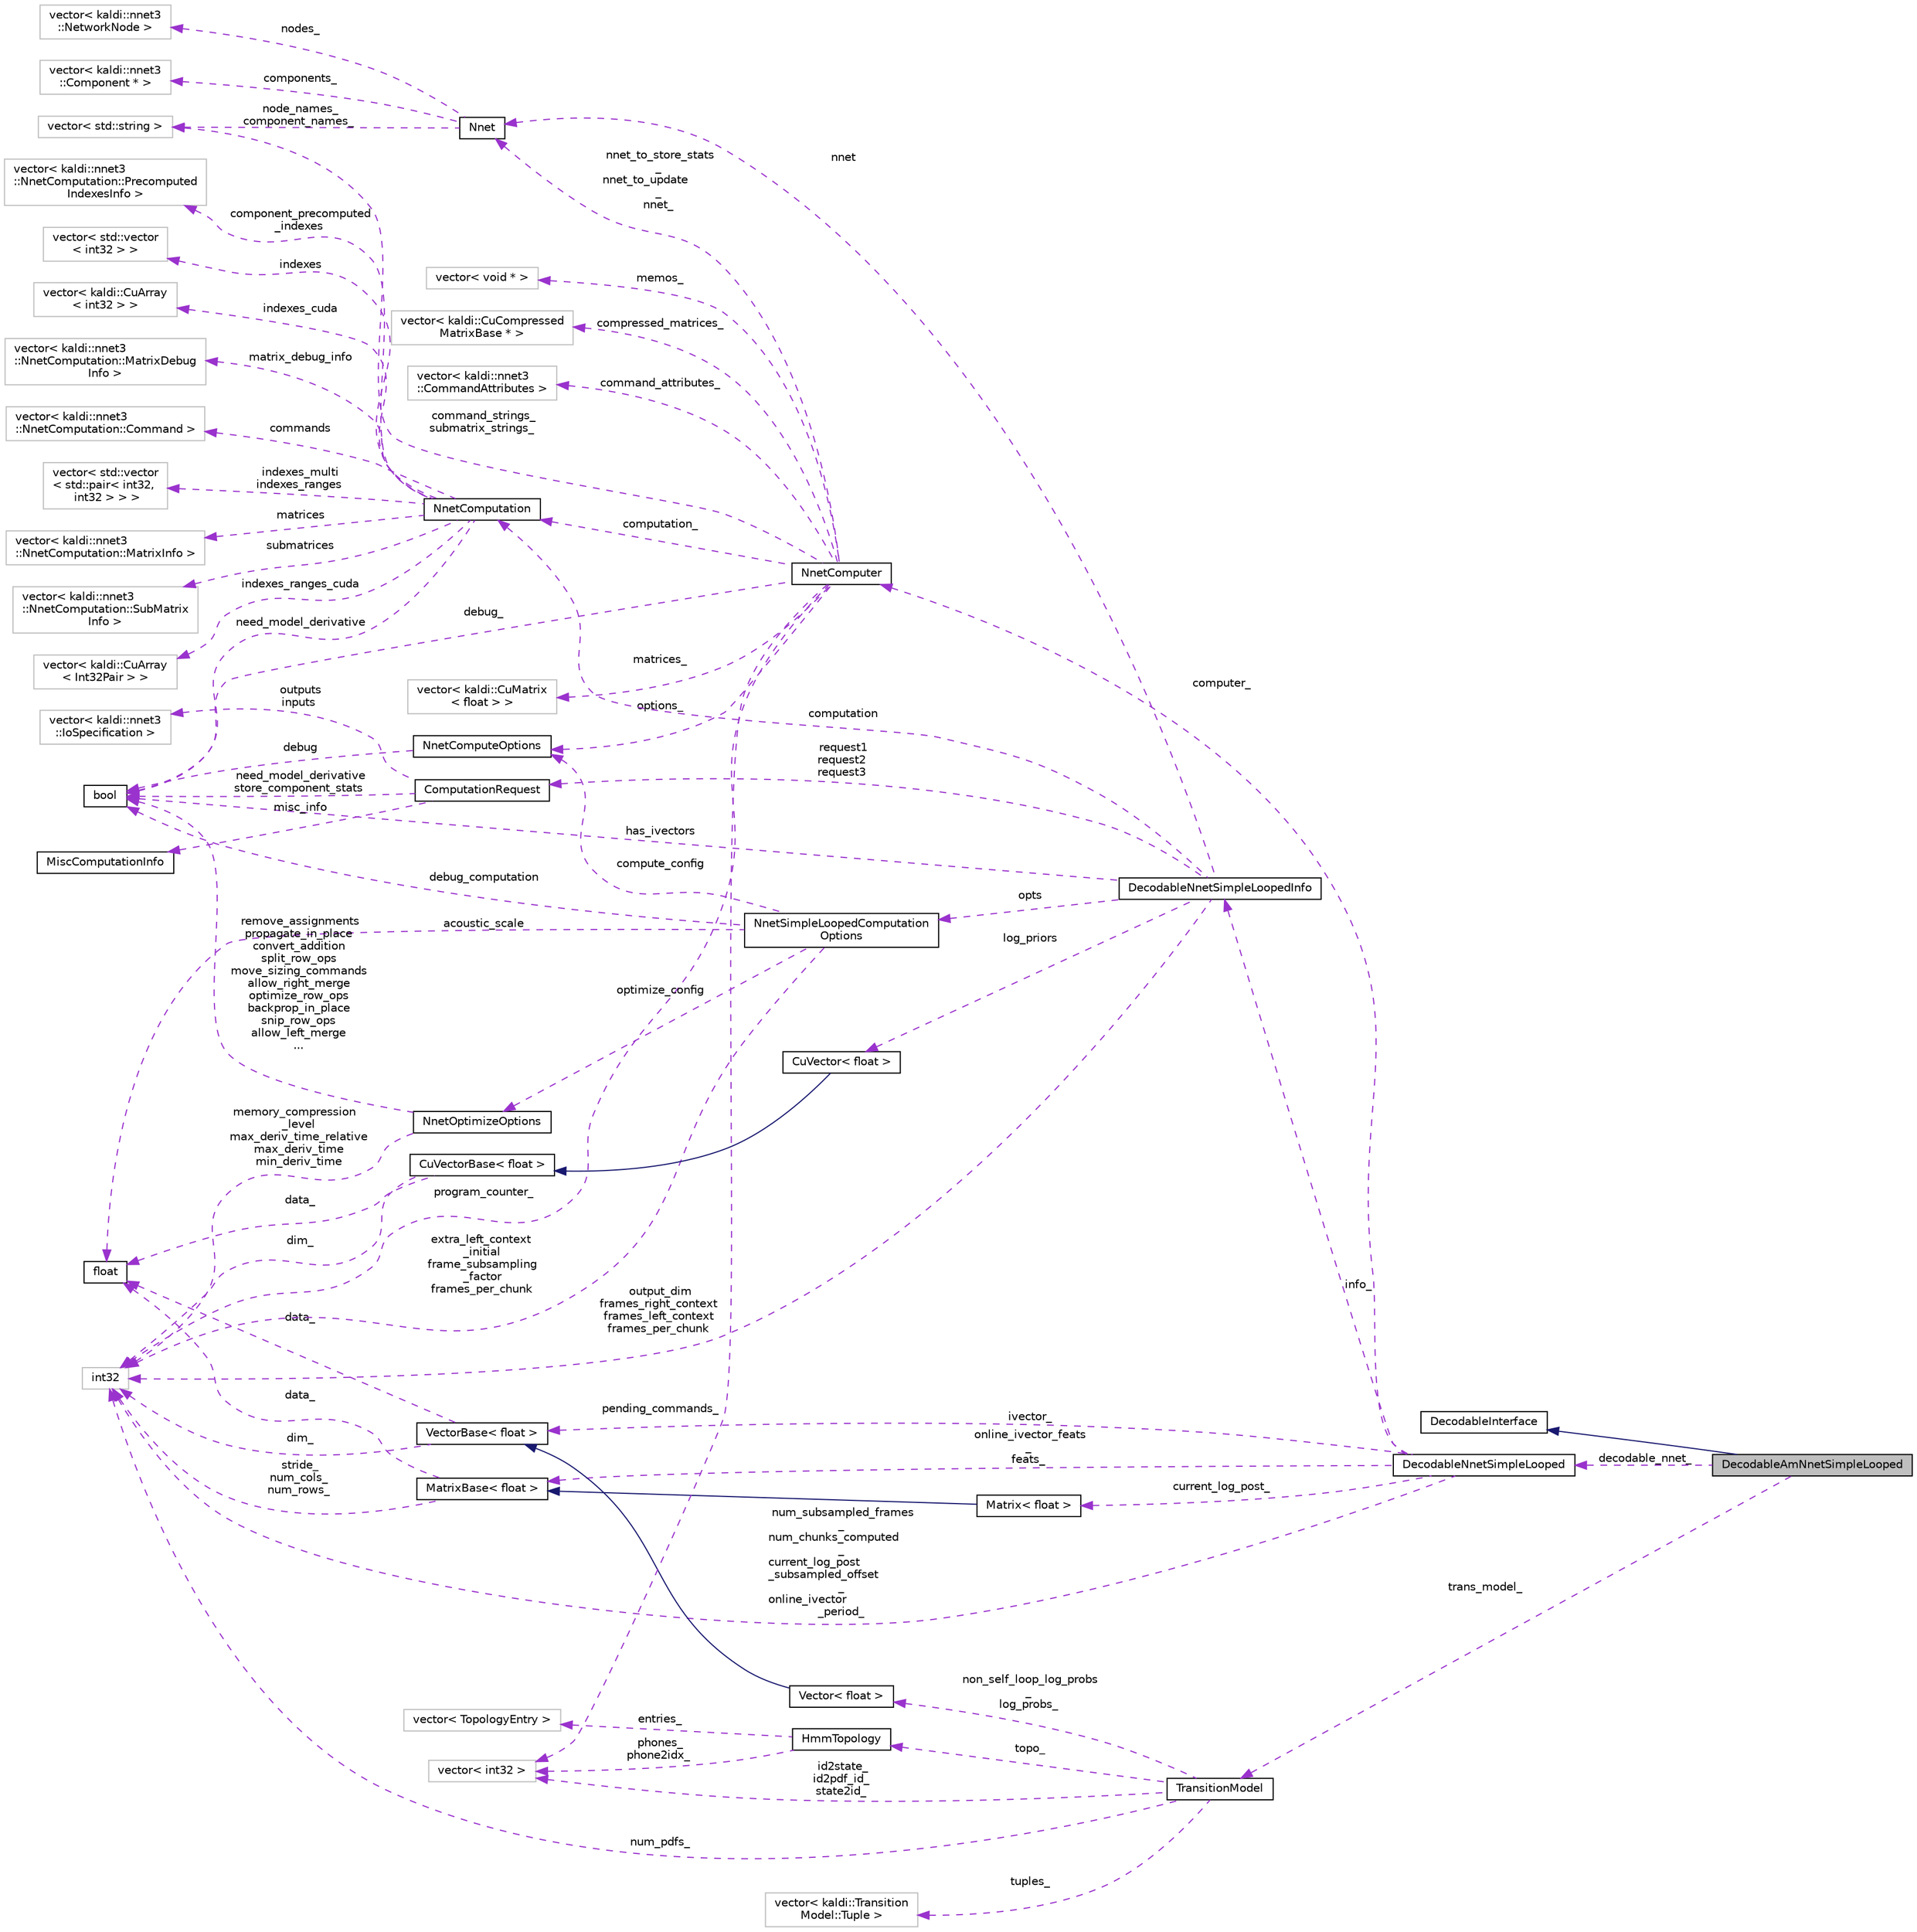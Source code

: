 digraph "DecodableAmNnetSimpleLooped"
{
  edge [fontname="Helvetica",fontsize="10",labelfontname="Helvetica",labelfontsize="10"];
  node [fontname="Helvetica",fontsize="10",shape=record];
  rankdir="LR";
  Node2 [label="DecodableAmNnetSimpleLooped",height=0.2,width=0.4,color="black", fillcolor="grey75", style="filled", fontcolor="black"];
  Node3 -> Node2 [dir="back",color="midnightblue",fontsize="10",style="solid",fontname="Helvetica"];
  Node3 [label="DecodableInterface",height=0.2,width=0.4,color="black", fillcolor="white", style="filled",URL="$classkaldi_1_1DecodableInterface.html",tooltip="DecodableInterface provides a link between the (acoustic-modeling and feature-processing) code and th..."];
  Node4 -> Node2 [dir="back",color="darkorchid3",fontsize="10",style="dashed",label=" decodable_nnet_" ,fontname="Helvetica"];
  Node4 [label="DecodableNnetSimpleLooped",height=0.2,width=0.4,color="black", fillcolor="white", style="filled",URL="$classkaldi_1_1nnet3_1_1DecodableNnetSimpleLooped.html"];
  Node5 -> Node4 [dir="back",color="darkorchid3",fontsize="10",style="dashed",label=" current_log_post_" ,fontname="Helvetica"];
  Node5 [label="Matrix\< float \>",height=0.2,width=0.4,color="black", fillcolor="white", style="filled",URL="$classkaldi_1_1Matrix.html"];
  Node6 -> Node5 [dir="back",color="midnightblue",fontsize="10",style="solid",fontname="Helvetica"];
  Node6 [label="MatrixBase\< float \>",height=0.2,width=0.4,color="black", fillcolor="white", style="filled",URL="$classkaldi_1_1MatrixBase.html"];
  Node7 -> Node6 [dir="back",color="darkorchid3",fontsize="10",style="dashed",label=" data_" ,fontname="Helvetica"];
  Node7 [label="float",height=0.2,width=0.4,color="black", fillcolor="white", style="filled",URL="$classfloat.html"];
  Node8 -> Node6 [dir="back",color="darkorchid3",fontsize="10",style="dashed",label=" stride_\nnum_cols_\nnum_rows_" ,fontname="Helvetica"];
  Node8 [label="int32",height=0.2,width=0.4,color="grey75", fillcolor="white", style="filled"];
  Node9 -> Node4 [dir="back",color="darkorchid3",fontsize="10",style="dashed",label=" ivector_" ,fontname="Helvetica"];
  Node9 [label="VectorBase\< float \>",height=0.2,width=0.4,color="black", fillcolor="white", style="filled",URL="$classkaldi_1_1VectorBase.html"];
  Node7 -> Node9 [dir="back",color="darkorchid3",fontsize="10",style="dashed",label=" data_" ,fontname="Helvetica"];
  Node8 -> Node9 [dir="back",color="darkorchid3",fontsize="10",style="dashed",label=" dim_" ,fontname="Helvetica"];
  Node10 -> Node4 [dir="back",color="darkorchid3",fontsize="10",style="dashed",label=" computer_" ,fontname="Helvetica"];
  Node10 [label="NnetComputer",height=0.2,width=0.4,color="black", fillcolor="white", style="filled",URL="$classkaldi_1_1nnet3_1_1NnetComputer.html",tooltip="class NnetComputer is responsible for executing the computation described in the \"computation\" object..."];
  Node11 -> Node10 [dir="back",color="darkorchid3",fontsize="10",style="dashed",label=" command_attributes_" ,fontname="Helvetica"];
  Node11 [label="vector\< kaldi::nnet3\l::CommandAttributes \>",height=0.2,width=0.4,color="grey75", fillcolor="white", style="filled"];
  Node12 -> Node10 [dir="back",color="darkorchid3",fontsize="10",style="dashed",label=" options_" ,fontname="Helvetica"];
  Node12 [label="NnetComputeOptions",height=0.2,width=0.4,color="black", fillcolor="white", style="filled",URL="$structkaldi_1_1nnet3_1_1NnetComputeOptions.html"];
  Node13 -> Node12 [dir="back",color="darkorchid3",fontsize="10",style="dashed",label=" debug" ,fontname="Helvetica"];
  Node13 [label="bool",height=0.2,width=0.4,color="black", fillcolor="white", style="filled",URL="$classbool.html"];
  Node14 -> Node10 [dir="back",color="darkorchid3",fontsize="10",style="dashed",label=" command_strings_\nsubmatrix_strings_" ,fontname="Helvetica"];
  Node14 [label="vector\< std::string \>",height=0.2,width=0.4,color="grey75", fillcolor="white", style="filled"];
  Node15 -> Node10 [dir="back",color="darkorchid3",fontsize="10",style="dashed",label=" pending_commands_" ,fontname="Helvetica"];
  Node15 [label="vector\< int32 \>",height=0.2,width=0.4,color="grey75", fillcolor="white", style="filled"];
  Node16 -> Node10 [dir="back",color="darkorchid3",fontsize="10",style="dashed",label=" matrices_" ,fontname="Helvetica"];
  Node16 [label="vector\< kaldi::CuMatrix\l\< float \> \>",height=0.2,width=0.4,color="grey75", fillcolor="white", style="filled"];
  Node17 -> Node10 [dir="back",color="darkorchid3",fontsize="10",style="dashed",label=" memos_" ,fontname="Helvetica"];
  Node17 [label="vector\< void * \>",height=0.2,width=0.4,color="grey75", fillcolor="white", style="filled"];
  Node18 -> Node10 [dir="back",color="darkorchid3",fontsize="10",style="dashed",label=" computation_" ,fontname="Helvetica"];
  Node18 [label="NnetComputation",height=0.2,width=0.4,color="black", fillcolor="white", style="filled",URL="$structkaldi_1_1nnet3_1_1NnetComputation.html"];
  Node19 -> Node18 [dir="back",color="darkorchid3",fontsize="10",style="dashed",label=" commands" ,fontname="Helvetica"];
  Node19 [label="vector\< kaldi::nnet3\l::NnetComputation::Command \>",height=0.2,width=0.4,color="grey75", fillcolor="white", style="filled"];
  Node20 -> Node18 [dir="back",color="darkorchid3",fontsize="10",style="dashed",label=" indexes_multi\nindexes_ranges" ,fontname="Helvetica"];
  Node20 [label="vector\< std::vector\l\< std::pair\< int32,\l int32 \> \> \>",height=0.2,width=0.4,color="grey75", fillcolor="white", style="filled"];
  Node21 -> Node18 [dir="back",color="darkorchid3",fontsize="10",style="dashed",label=" matrices" ,fontname="Helvetica"];
  Node21 [label="vector\< kaldi::nnet3\l::NnetComputation::MatrixInfo \>",height=0.2,width=0.4,color="grey75", fillcolor="white", style="filled"];
  Node22 -> Node18 [dir="back",color="darkorchid3",fontsize="10",style="dashed",label=" submatrices" ,fontname="Helvetica"];
  Node22 [label="vector\< kaldi::nnet3\l::NnetComputation::SubMatrix\lInfo \>",height=0.2,width=0.4,color="grey75", fillcolor="white", style="filled"];
  Node23 -> Node18 [dir="back",color="darkorchid3",fontsize="10",style="dashed",label=" matrix_debug_info" ,fontname="Helvetica"];
  Node23 [label="vector\< kaldi::nnet3\l::NnetComputation::MatrixDebug\lInfo \>",height=0.2,width=0.4,color="grey75", fillcolor="white", style="filled"];
  Node13 -> Node18 [dir="back",color="darkorchid3",fontsize="10",style="dashed",label=" need_model_derivative" ,fontname="Helvetica"];
  Node24 -> Node18 [dir="back",color="darkorchid3",fontsize="10",style="dashed",label=" indexes_ranges_cuda" ,fontname="Helvetica"];
  Node24 [label="vector\< kaldi::CuArray\l\< Int32Pair \> \>",height=0.2,width=0.4,color="grey75", fillcolor="white", style="filled"];
  Node25 -> Node18 [dir="back",color="darkorchid3",fontsize="10",style="dashed",label=" component_precomputed\l_indexes" ,fontname="Helvetica"];
  Node25 [label="vector\< kaldi::nnet3\l::NnetComputation::Precomputed\lIndexesInfo \>",height=0.2,width=0.4,color="grey75", fillcolor="white", style="filled"];
  Node26 -> Node18 [dir="back",color="darkorchid3",fontsize="10",style="dashed",label=" indexes" ,fontname="Helvetica"];
  Node26 [label="vector\< std::vector\l\< int32 \> \>",height=0.2,width=0.4,color="grey75", fillcolor="white", style="filled"];
  Node27 -> Node18 [dir="back",color="darkorchid3",fontsize="10",style="dashed",label=" indexes_cuda" ,fontname="Helvetica"];
  Node27 [label="vector\< kaldi::CuArray\l\< int32 \> \>",height=0.2,width=0.4,color="grey75", fillcolor="white", style="filled"];
  Node13 -> Node10 [dir="back",color="darkorchid3",fontsize="10",style="dashed",label=" debug_" ,fontname="Helvetica"];
  Node28 -> Node10 [dir="back",color="darkorchid3",fontsize="10",style="dashed",label=" compressed_matrices_" ,fontname="Helvetica"];
  Node28 [label="vector\< kaldi::CuCompressed\lMatrixBase * \>",height=0.2,width=0.4,color="grey75", fillcolor="white", style="filled"];
  Node29 -> Node10 [dir="back",color="darkorchid3",fontsize="10",style="dashed",label=" nnet_to_store_stats\l_\nnnet_to_update\l_\nnnet_" ,fontname="Helvetica"];
  Node29 [label="Nnet",height=0.2,width=0.4,color="black", fillcolor="white", style="filled",URL="$classkaldi_1_1nnet3_1_1Nnet.html"];
  Node14 -> Node29 [dir="back",color="darkorchid3",fontsize="10",style="dashed",label=" node_names_\ncomponent_names_" ,fontname="Helvetica"];
  Node30 -> Node29 [dir="back",color="darkorchid3",fontsize="10",style="dashed",label=" nodes_" ,fontname="Helvetica"];
  Node30 [label="vector\< kaldi::nnet3\l::NetworkNode \>",height=0.2,width=0.4,color="grey75", fillcolor="white", style="filled"];
  Node31 -> Node29 [dir="back",color="darkorchid3",fontsize="10",style="dashed",label=" components_" ,fontname="Helvetica"];
  Node31 [label="vector\< kaldi::nnet3\l::Component * \>",height=0.2,width=0.4,color="grey75", fillcolor="white", style="filled"];
  Node8 -> Node10 [dir="back",color="darkorchid3",fontsize="10",style="dashed",label=" program_counter_" ,fontname="Helvetica"];
  Node6 -> Node4 [dir="back",color="darkorchid3",fontsize="10",style="dashed",label=" online_ivector_feats\l_\nfeats_" ,fontname="Helvetica"];
  Node8 -> Node4 [dir="back",color="darkorchid3",fontsize="10",style="dashed",label=" num_subsampled_frames\l_\nnum_chunks_computed\l_\ncurrent_log_post\l_subsampled_offset\l_\nonline_ivector\l_period_" ,fontname="Helvetica"];
  Node32 -> Node4 [dir="back",color="darkorchid3",fontsize="10",style="dashed",label=" info_" ,fontname="Helvetica"];
  Node32 [label="DecodableNnetSimpleLoopedInfo",height=0.2,width=0.4,color="black", fillcolor="white", style="filled",URL="$classkaldi_1_1nnet3_1_1DecodableNnetSimpleLoopedInfo.html",tooltip="When you instantiate class DecodableNnetSimpleLooped, you should give it a const reference to this cl..."];
  Node33 -> Node32 [dir="back",color="darkorchid3",fontsize="10",style="dashed",label=" request1\nrequest2\nrequest3" ,fontname="Helvetica"];
  Node33 [label="ComputationRequest",height=0.2,width=0.4,color="black", fillcolor="white", style="filled",URL="$structkaldi_1_1nnet3_1_1ComputationRequest.html"];
  Node34 -> Node33 [dir="back",color="darkorchid3",fontsize="10",style="dashed",label=" misc_info" ,fontname="Helvetica"];
  Node34 [label="MiscComputationInfo",height=0.2,width=0.4,color="black", fillcolor="white", style="filled",URL="$structkaldi_1_1nnet3_1_1MiscComputationInfo.html"];
  Node13 -> Node33 [dir="back",color="darkorchid3",fontsize="10",style="dashed",label=" need_model_derivative\nstore_component_stats" ,fontname="Helvetica"];
  Node35 -> Node33 [dir="back",color="darkorchid3",fontsize="10",style="dashed",label=" outputs\ninputs" ,fontname="Helvetica"];
  Node35 [label="vector\< kaldi::nnet3\l::IoSpecification \>",height=0.2,width=0.4,color="grey75", fillcolor="white", style="filled"];
  Node18 -> Node32 [dir="back",color="darkorchid3",fontsize="10",style="dashed",label=" computation" ,fontname="Helvetica"];
  Node13 -> Node32 [dir="back",color="darkorchid3",fontsize="10",style="dashed",label=" has_ivectors" ,fontname="Helvetica"];
  Node36 -> Node32 [dir="back",color="darkorchid3",fontsize="10",style="dashed",label=" opts" ,fontname="Helvetica"];
  Node36 [label="NnetSimpleLoopedComputation\lOptions",height=0.2,width=0.4,color="black", fillcolor="white", style="filled",URL="$structkaldi_1_1nnet3_1_1NnetSimpleLoopedComputationOptions.html"];
  Node12 -> Node36 [dir="back",color="darkorchid3",fontsize="10",style="dashed",label=" compute_config" ,fontname="Helvetica"];
  Node7 -> Node36 [dir="back",color="darkorchid3",fontsize="10",style="dashed",label=" acoustic_scale" ,fontname="Helvetica"];
  Node13 -> Node36 [dir="back",color="darkorchid3",fontsize="10",style="dashed",label=" debug_computation" ,fontname="Helvetica"];
  Node37 -> Node36 [dir="back",color="darkorchid3",fontsize="10",style="dashed",label=" optimize_config" ,fontname="Helvetica"];
  Node37 [label="NnetOptimizeOptions",height=0.2,width=0.4,color="black", fillcolor="white", style="filled",URL="$structkaldi_1_1nnet3_1_1NnetOptimizeOptions.html"];
  Node13 -> Node37 [dir="back",color="darkorchid3",fontsize="10",style="dashed",label=" remove_assignments\npropagate_in_place\nconvert_addition\nsplit_row_ops\nmove_sizing_commands\nallow_right_merge\noptimize_row_ops\nbackprop_in_place\nsnip_row_ops\nallow_left_merge\n..." ,fontname="Helvetica"];
  Node8 -> Node37 [dir="back",color="darkorchid3",fontsize="10",style="dashed",label=" memory_compression\l_level\nmax_deriv_time_relative\nmax_deriv_time\nmin_deriv_time" ,fontname="Helvetica"];
  Node8 -> Node36 [dir="back",color="darkorchid3",fontsize="10",style="dashed",label=" extra_left_context\l_initial\nframe_subsampling\l_factor\nframes_per_chunk" ,fontname="Helvetica"];
  Node29 -> Node32 [dir="back",color="darkorchid3",fontsize="10",style="dashed",label=" nnet" ,fontname="Helvetica"];
  Node8 -> Node32 [dir="back",color="darkorchid3",fontsize="10",style="dashed",label=" output_dim\nframes_right_context\nframes_left_context\nframes_per_chunk" ,fontname="Helvetica"];
  Node38 -> Node32 [dir="back",color="darkorchid3",fontsize="10",style="dashed",label=" log_priors" ,fontname="Helvetica"];
  Node38 [label="CuVector\< float \>",height=0.2,width=0.4,color="black", fillcolor="white", style="filled",URL="$classkaldi_1_1CuVector.html"];
  Node39 -> Node38 [dir="back",color="midnightblue",fontsize="10",style="solid",fontname="Helvetica"];
  Node39 [label="CuVectorBase\< float \>",height=0.2,width=0.4,color="black", fillcolor="white", style="filled",URL="$classkaldi_1_1CuVectorBase.html"];
  Node7 -> Node39 [dir="back",color="darkorchid3",fontsize="10",style="dashed",label=" data_" ,fontname="Helvetica"];
  Node8 -> Node39 [dir="back",color="darkorchid3",fontsize="10",style="dashed",label=" dim_" ,fontname="Helvetica"];
  Node40 -> Node2 [dir="back",color="darkorchid3",fontsize="10",style="dashed",label=" trans_model_" ,fontname="Helvetica"];
  Node40 [label="TransitionModel",height=0.2,width=0.4,color="black", fillcolor="white", style="filled",URL="$classkaldi_1_1TransitionModel.html"];
  Node41 -> Node40 [dir="back",color="darkorchid3",fontsize="10",style="dashed",label=" topo_" ,fontname="Helvetica"];
  Node41 [label="HmmTopology",height=0.2,width=0.4,color="black", fillcolor="white", style="filled",URL="$classkaldi_1_1HmmTopology.html",tooltip="A class for storing topology information for phones. "];
  Node15 -> Node41 [dir="back",color="darkorchid3",fontsize="10",style="dashed",label=" phones_\nphone2idx_" ,fontname="Helvetica"];
  Node42 -> Node41 [dir="back",color="darkorchid3",fontsize="10",style="dashed",label=" entries_" ,fontname="Helvetica"];
  Node42 [label="vector\< TopologyEntry \>",height=0.2,width=0.4,color="grey75", fillcolor="white", style="filled"];
  Node15 -> Node40 [dir="back",color="darkorchid3",fontsize="10",style="dashed",label=" id2state_\nid2pdf_id_\nstate2id_" ,fontname="Helvetica"];
  Node43 -> Node40 [dir="back",color="darkorchid3",fontsize="10",style="dashed",label=" tuples_" ,fontname="Helvetica"];
  Node43 [label="vector\< kaldi::Transition\lModel::Tuple \>",height=0.2,width=0.4,color="grey75", fillcolor="white", style="filled"];
  Node44 -> Node40 [dir="back",color="darkorchid3",fontsize="10",style="dashed",label=" non_self_loop_log_probs\l_\nlog_probs_" ,fontname="Helvetica"];
  Node44 [label="Vector\< float \>",height=0.2,width=0.4,color="black", fillcolor="white", style="filled",URL="$classkaldi_1_1Vector.html"];
  Node9 -> Node44 [dir="back",color="midnightblue",fontsize="10",style="solid",fontname="Helvetica"];
  Node8 -> Node40 [dir="back",color="darkorchid3",fontsize="10",style="dashed",label=" num_pdfs_" ,fontname="Helvetica"];
}
